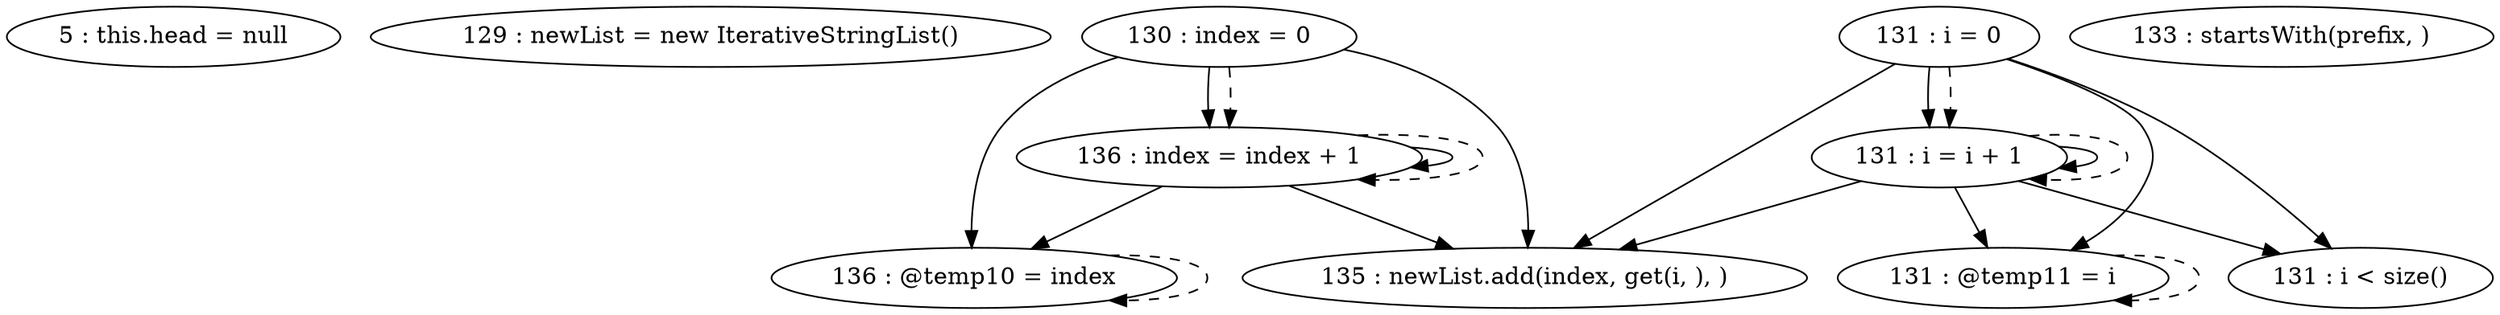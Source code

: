digraph G {
"5 : this.head = null"
"129 : newList = new IterativeStringList()"
"130 : index = 0"
"130 : index = 0" -> "136 : @temp10 = index"
"130 : index = 0" -> "135 : newList.add(index, get(i, ), )"
"130 : index = 0" -> "136 : index = index + 1"
"130 : index = 0" -> "136 : index = index + 1" [style=dashed]
"131 : i = 0"
"131 : i = 0" -> "131 : i < size()"
"131 : i = 0" -> "131 : i = i + 1"
"131 : i = 0" -> "135 : newList.add(index, get(i, ), )"
"131 : i = 0" -> "131 : @temp11 = i"
"131 : i = 0" -> "131 : i = i + 1" [style=dashed]
"131 : i < size()"
"133 : startsWith(prefix, )"
"135 : newList.add(index, get(i, ), )"
"136 : @temp10 = index"
"136 : @temp10 = index" -> "136 : @temp10 = index" [style=dashed]
"136 : index = index + 1"
"136 : index = index + 1" -> "136 : @temp10 = index"
"136 : index = index + 1" -> "135 : newList.add(index, get(i, ), )"
"136 : index = index + 1" -> "136 : index = index + 1"
"136 : index = index + 1" -> "136 : index = index + 1" [style=dashed]
"131 : @temp11 = i"
"131 : @temp11 = i" -> "131 : @temp11 = i" [style=dashed]
"131 : i = i + 1"
"131 : i = i + 1" -> "131 : i < size()"
"131 : i = i + 1" -> "131 : i = i + 1"
"131 : i = i + 1" -> "135 : newList.add(index, get(i, ), )"
"131 : i = i + 1" -> "131 : @temp11 = i"
"131 : i = i + 1" -> "131 : i = i + 1" [style=dashed]
}